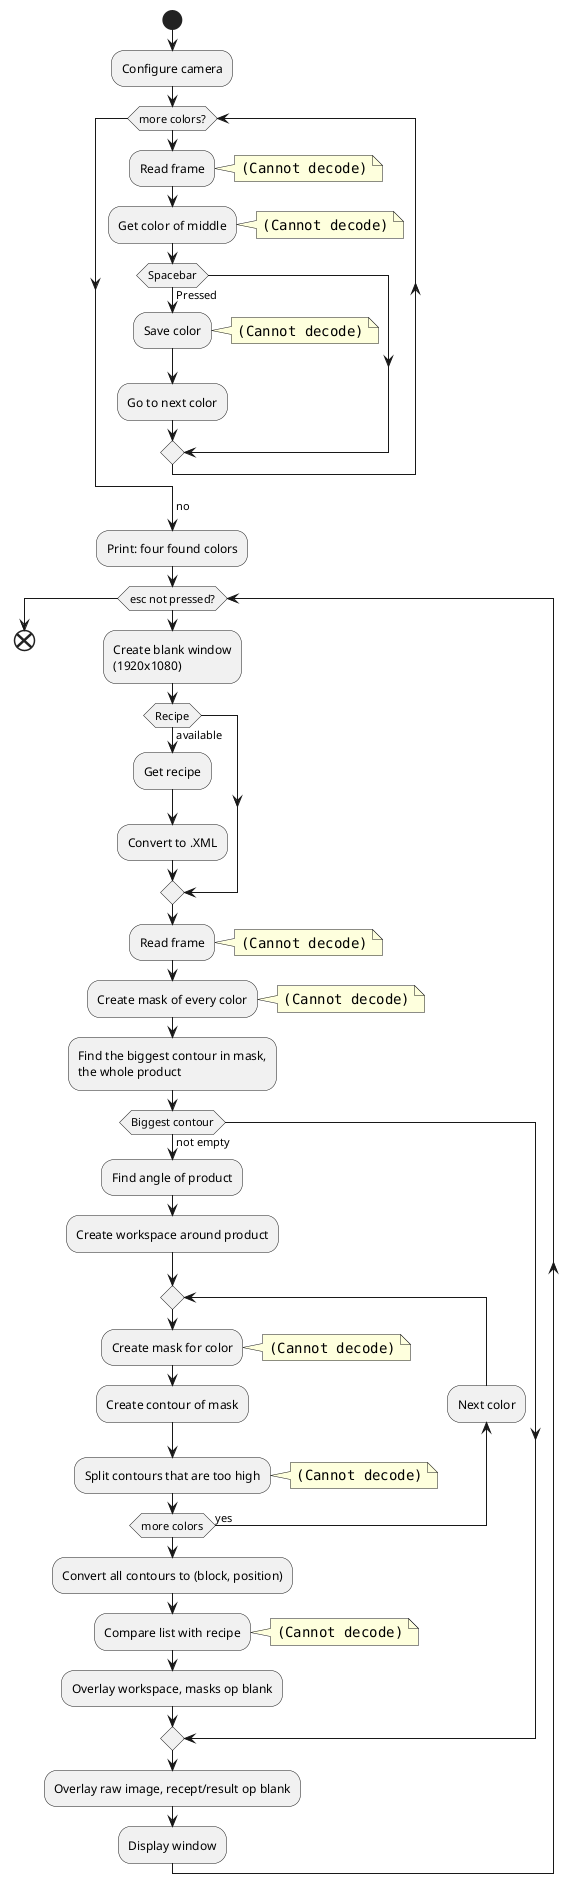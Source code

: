 @startuml vision
start
:Configure camera;
while (more colors?)
  :Read frame;
  note right: <img:img/cal_read.png>
  :Get color of middle;
  note right: <img:img/cal_crop.png>
  if (Spacebar) then (Pressed)
    :Save color;
    note right: <img:img/cal_value.png>
    :Go to next color;
  endif
endwhile
->no;

:Print: four found colors;

while (esc not pressed?)
:Create blank window
(1920x1080);
if (Recipe) then (available)
    :Get recipe;
    :Convert to .XML;
endif
:Read frame;
note right: <img:img/fin_read.png>
:Create mask of every color;
note right: <img:img/fin_product.png>
:Find the biggest contour in mask,
the whole product;
if (Biggest contour) then (not empty)
  :Find angle of product;
  :Create workspace around product;
  repeat
    :Create mask for color;
  note right: <img:img/fin_filter1.png>
    :Create contour of mask;
    :Split contours that are too high;
  note right: <img:img/fin_filter2.png>
  backward:Next color;
  repeat while (more colors) is (yes)
  :Convert all contours to (block, position);
  :Compare list with recipe;
  note right: <img:img/fin_rr.png>
  :Overlay workspace, masks op blank;
endif
:Overlay raw image, recept/result op blank;
:Display window;
endwhile
->pressed;

end
@enduml